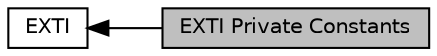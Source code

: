 digraph "EXTI Private Constants"
{
  edge [fontname="Helvetica",fontsize="10",labelfontname="Helvetica",labelfontsize="10"];
  node [fontname="Helvetica",fontsize="10",shape=box];
  rankdir=LR;
  Node2 [label="EXTI",height=0.2,width=0.4,color="black", fillcolor="white", style="filled",URL="$group__EXTI.html",tooltip="EXTI HAL module driver."];
  Node1 [label="EXTI Private Constants",height=0.2,width=0.4,color="black", fillcolor="grey75", style="filled", fontcolor="black",tooltip=" "];
  Node2->Node1 [shape=plaintext, dir="back", style="solid"];
}
